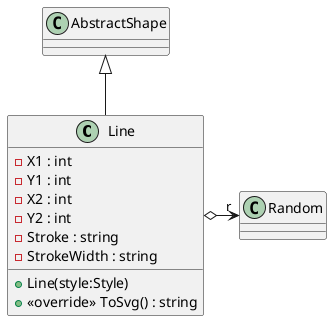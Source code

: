 @startuml
class Line {
    - X1 : int
    - Y1 : int
    - X2 : int
    - Y2 : int
    - Stroke : string
    - StrokeWidth : string
    + Line(style:Style)
    + <<override>> ToSvg() : string
}
AbstractShape <|-- Line
Line o-> "r" Random
@enduml
